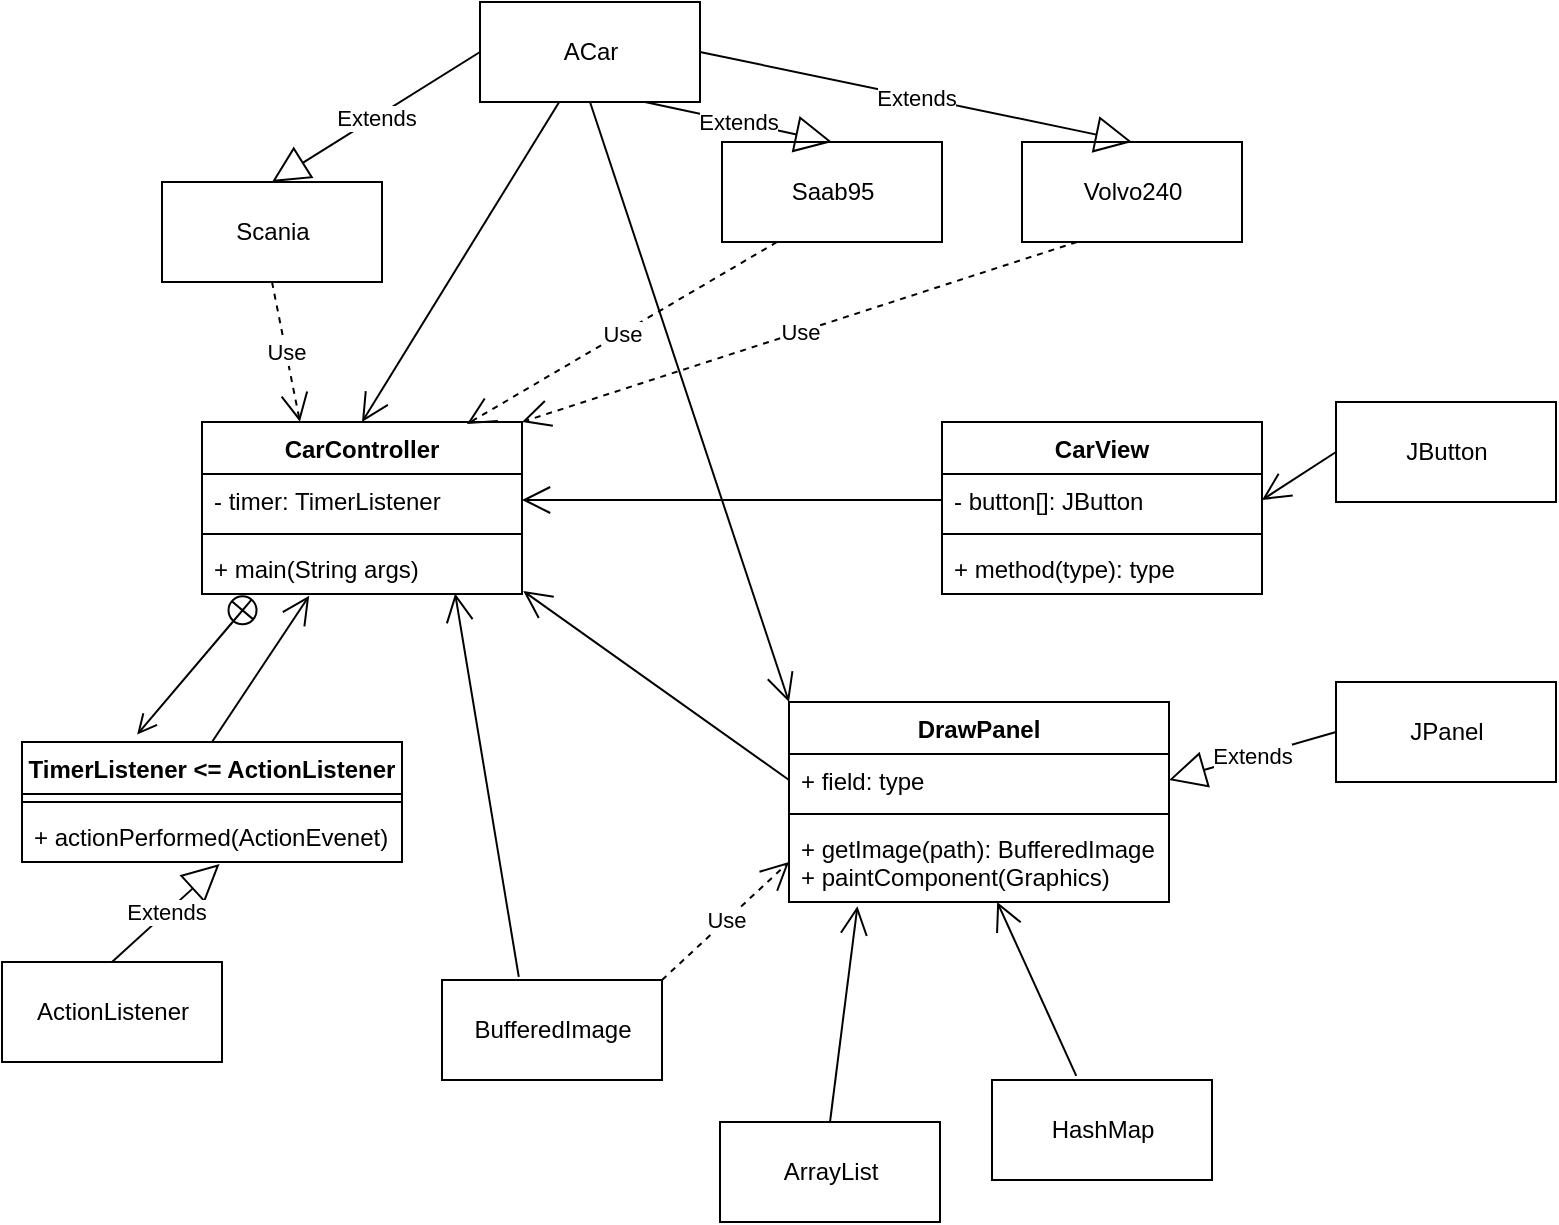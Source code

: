 <mxfile version="13.8.9-1" type="device"><diagram id="ecA78nppTtvyXu002oNl" name="Page-1"><mxGraphModel dx="1014" dy="529" grid="1" gridSize="10" guides="1" tooltips="1" connect="1" arrows="1" fold="1" page="1" pageScale="1" pageWidth="827" pageHeight="1169" math="0" shadow="0"><root><mxCell id="0"/><mxCell id="1" parent="0"/><mxCell id="T7uT3LDMt8vaUPLxzDxL-1" value="Scania" style="html=1;" vertex="1" parent="1"><mxGeometry x="130" y="110" width="110" height="50" as="geometry"/></mxCell><mxCell id="T7uT3LDMt8vaUPLxzDxL-2" value="Saab95" style="html=1;" vertex="1" parent="1"><mxGeometry x="410" y="90" width="110" height="50" as="geometry"/></mxCell><mxCell id="T7uT3LDMt8vaUPLxzDxL-3" value="Volvo240" style="html=1;" vertex="1" parent="1"><mxGeometry x="560" y="90" width="110" height="50" as="geometry"/></mxCell><mxCell id="T7uT3LDMt8vaUPLxzDxL-4" value="CarController" style="swimlane;fontStyle=1;align=center;verticalAlign=top;childLayout=stackLayout;horizontal=1;startSize=26;horizontalStack=0;resizeParent=1;resizeParentMax=0;resizeLast=0;collapsible=1;marginBottom=0;" vertex="1" parent="1"><mxGeometry x="150" y="230" width="160" height="86" as="geometry"/></mxCell><mxCell id="T7uT3LDMt8vaUPLxzDxL-5" value="- timer: TimerListener" style="text;strokeColor=none;fillColor=none;align=left;verticalAlign=top;spacingLeft=4;spacingRight=4;overflow=hidden;rotatable=0;points=[[0,0.5],[1,0.5]];portConstraint=eastwest;" vertex="1" parent="T7uT3LDMt8vaUPLxzDxL-4"><mxGeometry y="26" width="160" height="26" as="geometry"/></mxCell><mxCell id="T7uT3LDMt8vaUPLxzDxL-6" value="" style="line;strokeWidth=1;fillColor=none;align=left;verticalAlign=middle;spacingTop=-1;spacingLeft=3;spacingRight=3;rotatable=0;labelPosition=right;points=[];portConstraint=eastwest;" vertex="1" parent="T7uT3LDMt8vaUPLxzDxL-4"><mxGeometry y="52" width="160" height="8" as="geometry"/></mxCell><mxCell id="T7uT3LDMt8vaUPLxzDxL-7" value="+ main(String args)&#10;" style="text;strokeColor=none;fillColor=none;align=left;verticalAlign=top;spacingLeft=4;spacingRight=4;overflow=hidden;rotatable=0;points=[[0,0.5],[1,0.5]];portConstraint=eastwest;" vertex="1" parent="T7uT3LDMt8vaUPLxzDxL-4"><mxGeometry y="60" width="160" height="26" as="geometry"/></mxCell><mxCell id="T7uT3LDMt8vaUPLxzDxL-8" value="TimerListener &lt;= ActionListener" style="swimlane;fontStyle=1;align=center;verticalAlign=top;childLayout=stackLayout;horizontal=1;startSize=26;horizontalStack=0;resizeParent=1;resizeParentMax=0;resizeLast=0;collapsible=1;marginBottom=0;" vertex="1" parent="1"><mxGeometry x="60" y="390" width="190" height="60" as="geometry"/></mxCell><mxCell id="T7uT3LDMt8vaUPLxzDxL-10" value="" style="line;strokeWidth=1;fillColor=none;align=left;verticalAlign=middle;spacingTop=-1;spacingLeft=3;spacingRight=3;rotatable=0;labelPosition=right;points=[];portConstraint=eastwest;" vertex="1" parent="T7uT3LDMt8vaUPLxzDxL-8"><mxGeometry y="26" width="190" height="8" as="geometry"/></mxCell><mxCell id="T7uT3LDMt8vaUPLxzDxL-11" value="+ actionPerformed(ActionEvenet)" style="text;strokeColor=none;fillColor=none;align=left;verticalAlign=top;spacingLeft=4;spacingRight=4;overflow=hidden;rotatable=0;points=[[0,0.5],[1,0.5]];portConstraint=eastwest;" vertex="1" parent="T7uT3LDMt8vaUPLxzDxL-8"><mxGeometry y="34" width="190" height="26" as="geometry"/></mxCell><mxCell id="T7uT3LDMt8vaUPLxzDxL-12" value="CarView" style="swimlane;fontStyle=1;align=center;verticalAlign=top;childLayout=stackLayout;horizontal=1;startSize=26;horizontalStack=0;resizeParent=1;resizeParentMax=0;resizeLast=0;collapsible=1;marginBottom=0;" vertex="1" parent="1"><mxGeometry x="520" y="230" width="160" height="86" as="geometry"/></mxCell><mxCell id="T7uT3LDMt8vaUPLxzDxL-13" value="- button[]: JButton" style="text;strokeColor=none;fillColor=none;align=left;verticalAlign=top;spacingLeft=4;spacingRight=4;overflow=hidden;rotatable=0;points=[[0,0.5],[1,0.5]];portConstraint=eastwest;" vertex="1" parent="T7uT3LDMt8vaUPLxzDxL-12"><mxGeometry y="26" width="160" height="26" as="geometry"/></mxCell><mxCell id="T7uT3LDMt8vaUPLxzDxL-14" value="" style="line;strokeWidth=1;fillColor=none;align=left;verticalAlign=middle;spacingTop=-1;spacingLeft=3;spacingRight=3;rotatable=0;labelPosition=right;points=[];portConstraint=eastwest;" vertex="1" parent="T7uT3LDMt8vaUPLxzDxL-12"><mxGeometry y="52" width="160" height="8" as="geometry"/></mxCell><mxCell id="T7uT3LDMt8vaUPLxzDxL-15" value="+ method(type): type" style="text;strokeColor=none;fillColor=none;align=left;verticalAlign=top;spacingLeft=4;spacingRight=4;overflow=hidden;rotatable=0;points=[[0,0.5],[1,0.5]];portConstraint=eastwest;" vertex="1" parent="T7uT3LDMt8vaUPLxzDxL-12"><mxGeometry y="60" width="160" height="26" as="geometry"/></mxCell><mxCell id="T7uT3LDMt8vaUPLxzDxL-16" value="DrawPanel" style="swimlane;fontStyle=1;align=center;verticalAlign=top;childLayout=stackLayout;horizontal=1;startSize=26;horizontalStack=0;resizeParent=1;resizeParentMax=0;resizeLast=0;collapsible=1;marginBottom=0;" vertex="1" parent="1"><mxGeometry x="443.5" y="370" width="190" height="100" as="geometry"/></mxCell><mxCell id="T7uT3LDMt8vaUPLxzDxL-17" value="+ field: type" style="text;strokeColor=none;fillColor=none;align=left;verticalAlign=top;spacingLeft=4;spacingRight=4;overflow=hidden;rotatable=0;points=[[0,0.5],[1,0.5]];portConstraint=eastwest;" vertex="1" parent="T7uT3LDMt8vaUPLxzDxL-16"><mxGeometry y="26" width="190" height="26" as="geometry"/></mxCell><mxCell id="T7uT3LDMt8vaUPLxzDxL-18" value="" style="line;strokeWidth=1;fillColor=none;align=left;verticalAlign=middle;spacingTop=-1;spacingLeft=3;spacingRight=3;rotatable=0;labelPosition=right;points=[];portConstraint=eastwest;" vertex="1" parent="T7uT3LDMt8vaUPLxzDxL-16"><mxGeometry y="52" width="190" height="8" as="geometry"/></mxCell><mxCell id="T7uT3LDMt8vaUPLxzDxL-19" value="+ getImage(path): BufferedImage&#10;+ paintComponent(Graphics)" style="text;strokeColor=none;fillColor=none;align=left;verticalAlign=top;spacingLeft=4;spacingRight=4;overflow=hidden;rotatable=0;points=[[0,0.5],[1,0.5]];portConstraint=eastwest;" vertex="1" parent="T7uT3LDMt8vaUPLxzDxL-16"><mxGeometry y="60" width="190" height="40" as="geometry"/></mxCell><mxCell id="T7uT3LDMt8vaUPLxzDxL-20" value="ACar" style="html=1;" vertex="1" parent="1"><mxGeometry x="289" y="20" width="110" height="50" as="geometry"/></mxCell><mxCell id="T7uT3LDMt8vaUPLxzDxL-21" value="Extends" style="endArrow=block;endSize=16;endFill=0;html=1;exitX=0;exitY=0.5;exitDx=0;exitDy=0;entryX=0.5;entryY=0;entryDx=0;entryDy=0;" edge="1" parent="1" source="T7uT3LDMt8vaUPLxzDxL-20" target="T7uT3LDMt8vaUPLxzDxL-1"><mxGeometry width="160" relative="1" as="geometry"><mxPoint x="100" y="50" as="sourcePoint"/><mxPoint x="260" y="50" as="targetPoint"/></mxGeometry></mxCell><mxCell id="T7uT3LDMt8vaUPLxzDxL-22" value="Extends" style="endArrow=block;endSize=16;endFill=0;html=1;exitX=0.75;exitY=1;exitDx=0;exitDy=0;entryX=0.5;entryY=0;entryDx=0;entryDy=0;" edge="1" parent="1" source="T7uT3LDMt8vaUPLxzDxL-20" target="T7uT3LDMt8vaUPLxzDxL-2"><mxGeometry width="160" relative="1" as="geometry"><mxPoint x="490" y="20" as="sourcePoint"/><mxPoint x="650" y="20" as="targetPoint"/></mxGeometry></mxCell><mxCell id="T7uT3LDMt8vaUPLxzDxL-23" value="Extends" style="endArrow=block;endSize=16;endFill=0;html=1;exitX=1;exitY=0.5;exitDx=0;exitDy=0;entryX=0.5;entryY=0;entryDx=0;entryDy=0;" edge="1" parent="1" source="T7uT3LDMt8vaUPLxzDxL-20" target="T7uT3LDMt8vaUPLxzDxL-3"><mxGeometry width="160" relative="1" as="geometry"><mxPoint x="410" y="40" as="sourcePoint"/><mxPoint x="690" y="40" as="targetPoint"/></mxGeometry></mxCell><mxCell id="T7uT3LDMt8vaUPLxzDxL-24" value="" style="endArrow=open;startArrow=circlePlus;endFill=0;startFill=0;endSize=8;html=1;exitX=0.159;exitY=1.079;exitDx=0;exitDy=0;exitPerimeter=0;entryX=0.303;entryY=-0.062;entryDx=0;entryDy=0;entryPerimeter=0;" edge="1" parent="1" source="T7uT3LDMt8vaUPLxzDxL-7" target="T7uT3LDMt8vaUPLxzDxL-8"><mxGeometry width="160" relative="1" as="geometry"><mxPoint x="50" y="350" as="sourcePoint"/><mxPoint x="190" y="330" as="targetPoint"/></mxGeometry></mxCell><mxCell id="T7uT3LDMt8vaUPLxzDxL-25" value="JPanel" style="html=1;" vertex="1" parent="1"><mxGeometry x="717" y="360" width="110" height="50" as="geometry"/></mxCell><mxCell id="T7uT3LDMt8vaUPLxzDxL-26" value="Extends" style="endArrow=block;endSize=16;endFill=0;html=1;exitX=0;exitY=0.5;exitDx=0;exitDy=0;entryX=1;entryY=0.5;entryDx=0;entryDy=0;" edge="1" parent="1" source="T7uT3LDMt8vaUPLxzDxL-25" target="T7uT3LDMt8vaUPLxzDxL-17"><mxGeometry width="160" relative="1" as="geometry"><mxPoint x="700" y="350" as="sourcePoint"/><mxPoint x="860" y="350" as="targetPoint"/></mxGeometry></mxCell><mxCell id="T7uT3LDMt8vaUPLxzDxL-27" value="ActionListener" style="html=1;" vertex="1" parent="1"><mxGeometry x="50" y="500" width="110" height="50" as="geometry"/></mxCell><mxCell id="T7uT3LDMt8vaUPLxzDxL-28" value="Extends" style="endArrow=block;endSize=16;endFill=0;html=1;exitX=0.5;exitY=0;exitDx=0;exitDy=0;entryX=0.52;entryY=1.038;entryDx=0;entryDy=0;entryPerimeter=0;" edge="1" parent="1" source="T7uT3LDMt8vaUPLxzDxL-27" target="T7uT3LDMt8vaUPLxzDxL-11"><mxGeometry width="160" relative="1" as="geometry"><mxPoint x="90" y="490" as="sourcePoint"/><mxPoint x="250" y="490" as="targetPoint"/></mxGeometry></mxCell><mxCell id="T7uT3LDMt8vaUPLxzDxL-29" value="" style="endArrow=open;endFill=1;endSize=12;html=1;exitX=0.5;exitY=0;exitDx=0;exitDy=0;entryX=0.335;entryY=1.034;entryDx=0;entryDy=0;entryPerimeter=0;" edge="1" parent="1" source="T7uT3LDMt8vaUPLxzDxL-8" target="T7uT3LDMt8vaUPLxzDxL-7"><mxGeometry width="160" relative="1" as="geometry"><mxPoint x="300" y="340" as="sourcePoint"/><mxPoint x="240" y="360" as="targetPoint"/></mxGeometry></mxCell><mxCell id="T7uT3LDMt8vaUPLxzDxL-34" value="" style="endArrow=open;endFill=1;endSize=12;html=1;entryX=0.5;entryY=0;entryDx=0;entryDy=0;" edge="1" parent="1" source="T7uT3LDMt8vaUPLxzDxL-20" target="T7uT3LDMt8vaUPLxzDxL-4"><mxGeometry width="160" relative="1" as="geometry"><mxPoint x="380" y="260" as="sourcePoint"/><mxPoint x="540" y="260" as="targetPoint"/></mxGeometry></mxCell><mxCell id="T7uT3LDMt8vaUPLxzDxL-35" value="" style="endArrow=open;endFill=1;endSize=12;html=1;exitX=0;exitY=0.5;exitDx=0;exitDy=0;entryX=1;entryY=0.5;entryDx=0;entryDy=0;" edge="1" parent="1" source="T7uT3LDMt8vaUPLxzDxL-13" target="T7uT3LDMt8vaUPLxzDxL-5"><mxGeometry width="160" relative="1" as="geometry"><mxPoint x="390" y="330" as="sourcePoint"/><mxPoint x="550" y="330" as="targetPoint"/></mxGeometry></mxCell><mxCell id="T7uT3LDMt8vaUPLxzDxL-36" value="JButton" style="html=1;" vertex="1" parent="1"><mxGeometry x="717" y="220" width="110" height="50" as="geometry"/></mxCell><mxCell id="T7uT3LDMt8vaUPLxzDxL-37" value="" style="endArrow=open;endFill=1;endSize=12;html=1;exitX=0;exitY=0.5;exitDx=0;exitDy=0;entryX=1;entryY=0.5;entryDx=0;entryDy=0;" edge="1" parent="1" source="T7uT3LDMt8vaUPLxzDxL-36" target="T7uT3LDMt8vaUPLxzDxL-13"><mxGeometry width="160" relative="1" as="geometry"><mxPoint x="670" y="150" as="sourcePoint"/><mxPoint x="830" y="150" as="targetPoint"/></mxGeometry></mxCell><mxCell id="T7uT3LDMt8vaUPLxzDxL-38" value="" style="endArrow=open;endFill=1;endSize=12;html=1;exitX=0;exitY=0.5;exitDx=0;exitDy=0;entryX=1.004;entryY=0.943;entryDx=0;entryDy=0;entryPerimeter=0;" edge="1" parent="1" source="T7uT3LDMt8vaUPLxzDxL-17" target="T7uT3LDMt8vaUPLxzDxL-7"><mxGeometry width="160" relative="1" as="geometry"><mxPoint x="340" y="340" as="sourcePoint"/><mxPoint x="500" y="340" as="targetPoint"/></mxGeometry></mxCell><mxCell id="T7uT3LDMt8vaUPLxzDxL-39" value="" style="endArrow=open;endFill=1;endSize=12;html=1;exitX=0.5;exitY=1;exitDx=0;exitDy=0;entryX=0;entryY=0;entryDx=0;entryDy=0;" edge="1" parent="1" source="T7uT3LDMt8vaUPLxzDxL-20" target="T7uT3LDMt8vaUPLxzDxL-16"><mxGeometry width="160" relative="1" as="geometry"><mxPoint x="380" y="310" as="sourcePoint"/><mxPoint x="540" y="310" as="targetPoint"/></mxGeometry></mxCell><mxCell id="T7uT3LDMt8vaUPLxzDxL-40" value="BufferedImage" style="html=1;" vertex="1" parent="1"><mxGeometry x="270" y="509" width="110" height="50" as="geometry"/></mxCell><mxCell id="T7uT3LDMt8vaUPLxzDxL-41" value="HashMap" style="html=1;" vertex="1" parent="1"><mxGeometry x="545" y="559" width="110" height="50" as="geometry"/></mxCell><mxCell id="T7uT3LDMt8vaUPLxzDxL-42" value="ArrayList" style="html=1;" vertex="1" parent="1"><mxGeometry x="409" y="580" width="110" height="50" as="geometry"/></mxCell><mxCell id="T7uT3LDMt8vaUPLxzDxL-43" value="" style="endArrow=open;endFill=1;endSize=12;html=1;exitX=0.5;exitY=0;exitDx=0;exitDy=0;entryX=0.18;entryY=1.054;entryDx=0;entryDy=0;entryPerimeter=0;" edge="1" parent="1" source="T7uT3LDMt8vaUPLxzDxL-42" target="T7uT3LDMt8vaUPLxzDxL-19"><mxGeometry width="160" relative="1" as="geometry"><mxPoint x="420" y="510" as="sourcePoint"/><mxPoint x="580" y="510" as="targetPoint"/></mxGeometry></mxCell><mxCell id="T7uT3LDMt8vaUPLxzDxL-44" value="" style="endArrow=open;endFill=1;endSize=12;html=1;exitX=0.383;exitY=-0.042;exitDx=0;exitDy=0;exitPerimeter=0;" edge="1" parent="1" source="T7uT3LDMt8vaUPLxzDxL-41" target="T7uT3LDMt8vaUPLxzDxL-19"><mxGeometry width="160" relative="1" as="geometry"><mxPoint x="300" y="510" as="sourcePoint"/><mxPoint x="460" y="510" as="targetPoint"/></mxGeometry></mxCell><mxCell id="T7uT3LDMt8vaUPLxzDxL-45" value="Use" style="endArrow=open;endSize=12;dashed=1;html=1;exitX=1;exitY=0;exitDx=0;exitDy=0;entryX=0;entryY=0.5;entryDx=0;entryDy=0;" edge="1" parent="1" source="T7uT3LDMt8vaUPLxzDxL-40" target="T7uT3LDMt8vaUPLxzDxL-19"><mxGeometry width="160" relative="1" as="geometry"><mxPoint x="600" y="500" as="sourcePoint"/><mxPoint x="760" y="500" as="targetPoint"/></mxGeometry></mxCell><mxCell id="T7uT3LDMt8vaUPLxzDxL-46" value="" style="endArrow=open;endFill=1;endSize=12;html=1;entryX=0.791;entryY=0.989;entryDx=0;entryDy=0;entryPerimeter=0;exitX=0.349;exitY=-0.031;exitDx=0;exitDy=0;exitPerimeter=0;" edge="1" parent="1" source="T7uT3LDMt8vaUPLxzDxL-40" target="T7uT3LDMt8vaUPLxzDxL-7"><mxGeometry width="160" relative="1" as="geometry"><mxPoint x="310" y="500" as="sourcePoint"/><mxPoint x="380" y="470" as="targetPoint"/></mxGeometry></mxCell><mxCell id="T7uT3LDMt8vaUPLxzDxL-47" value="Use" style="endArrow=open;endSize=12;dashed=1;html=1;exitX=0.5;exitY=1;exitDx=0;exitDy=0;entryX=0.306;entryY=-0.002;entryDx=0;entryDy=0;entryPerimeter=0;" edge="1" parent="1" source="T7uT3LDMt8vaUPLxzDxL-1" target="T7uT3LDMt8vaUPLxzDxL-4"><mxGeometry width="160" relative="1" as="geometry"><mxPoint x="60" y="190" as="sourcePoint"/><mxPoint x="220" y="190" as="targetPoint"/></mxGeometry></mxCell><mxCell id="T7uT3LDMt8vaUPLxzDxL-48" value="Use" style="endArrow=open;endSize=12;dashed=1;html=1;exitX=0.25;exitY=1;exitDx=0;exitDy=0;entryX=0.828;entryY=0.012;entryDx=0;entryDy=0;entryPerimeter=0;" edge="1" parent="1" source="T7uT3LDMt8vaUPLxzDxL-2" target="T7uT3LDMt8vaUPLxzDxL-4"><mxGeometry width="160" relative="1" as="geometry"><mxPoint x="540" y="30" as="sourcePoint"/><mxPoint x="700" y="30" as="targetPoint"/></mxGeometry></mxCell><mxCell id="T7uT3LDMt8vaUPLxzDxL-49" value="Use" style="endArrow=open;endSize=12;dashed=1;html=1;exitX=0.25;exitY=1;exitDx=0;exitDy=0;entryX=1;entryY=0;entryDx=0;entryDy=0;" edge="1" parent="1" source="T7uT3LDMt8vaUPLxzDxL-3" target="T7uT3LDMt8vaUPLxzDxL-4"><mxGeometry width="160" relative="1" as="geometry"><mxPoint x="570" y="30" as="sourcePoint"/><mxPoint x="730" y="30" as="targetPoint"/></mxGeometry></mxCell></root></mxGraphModel></diagram></mxfile>